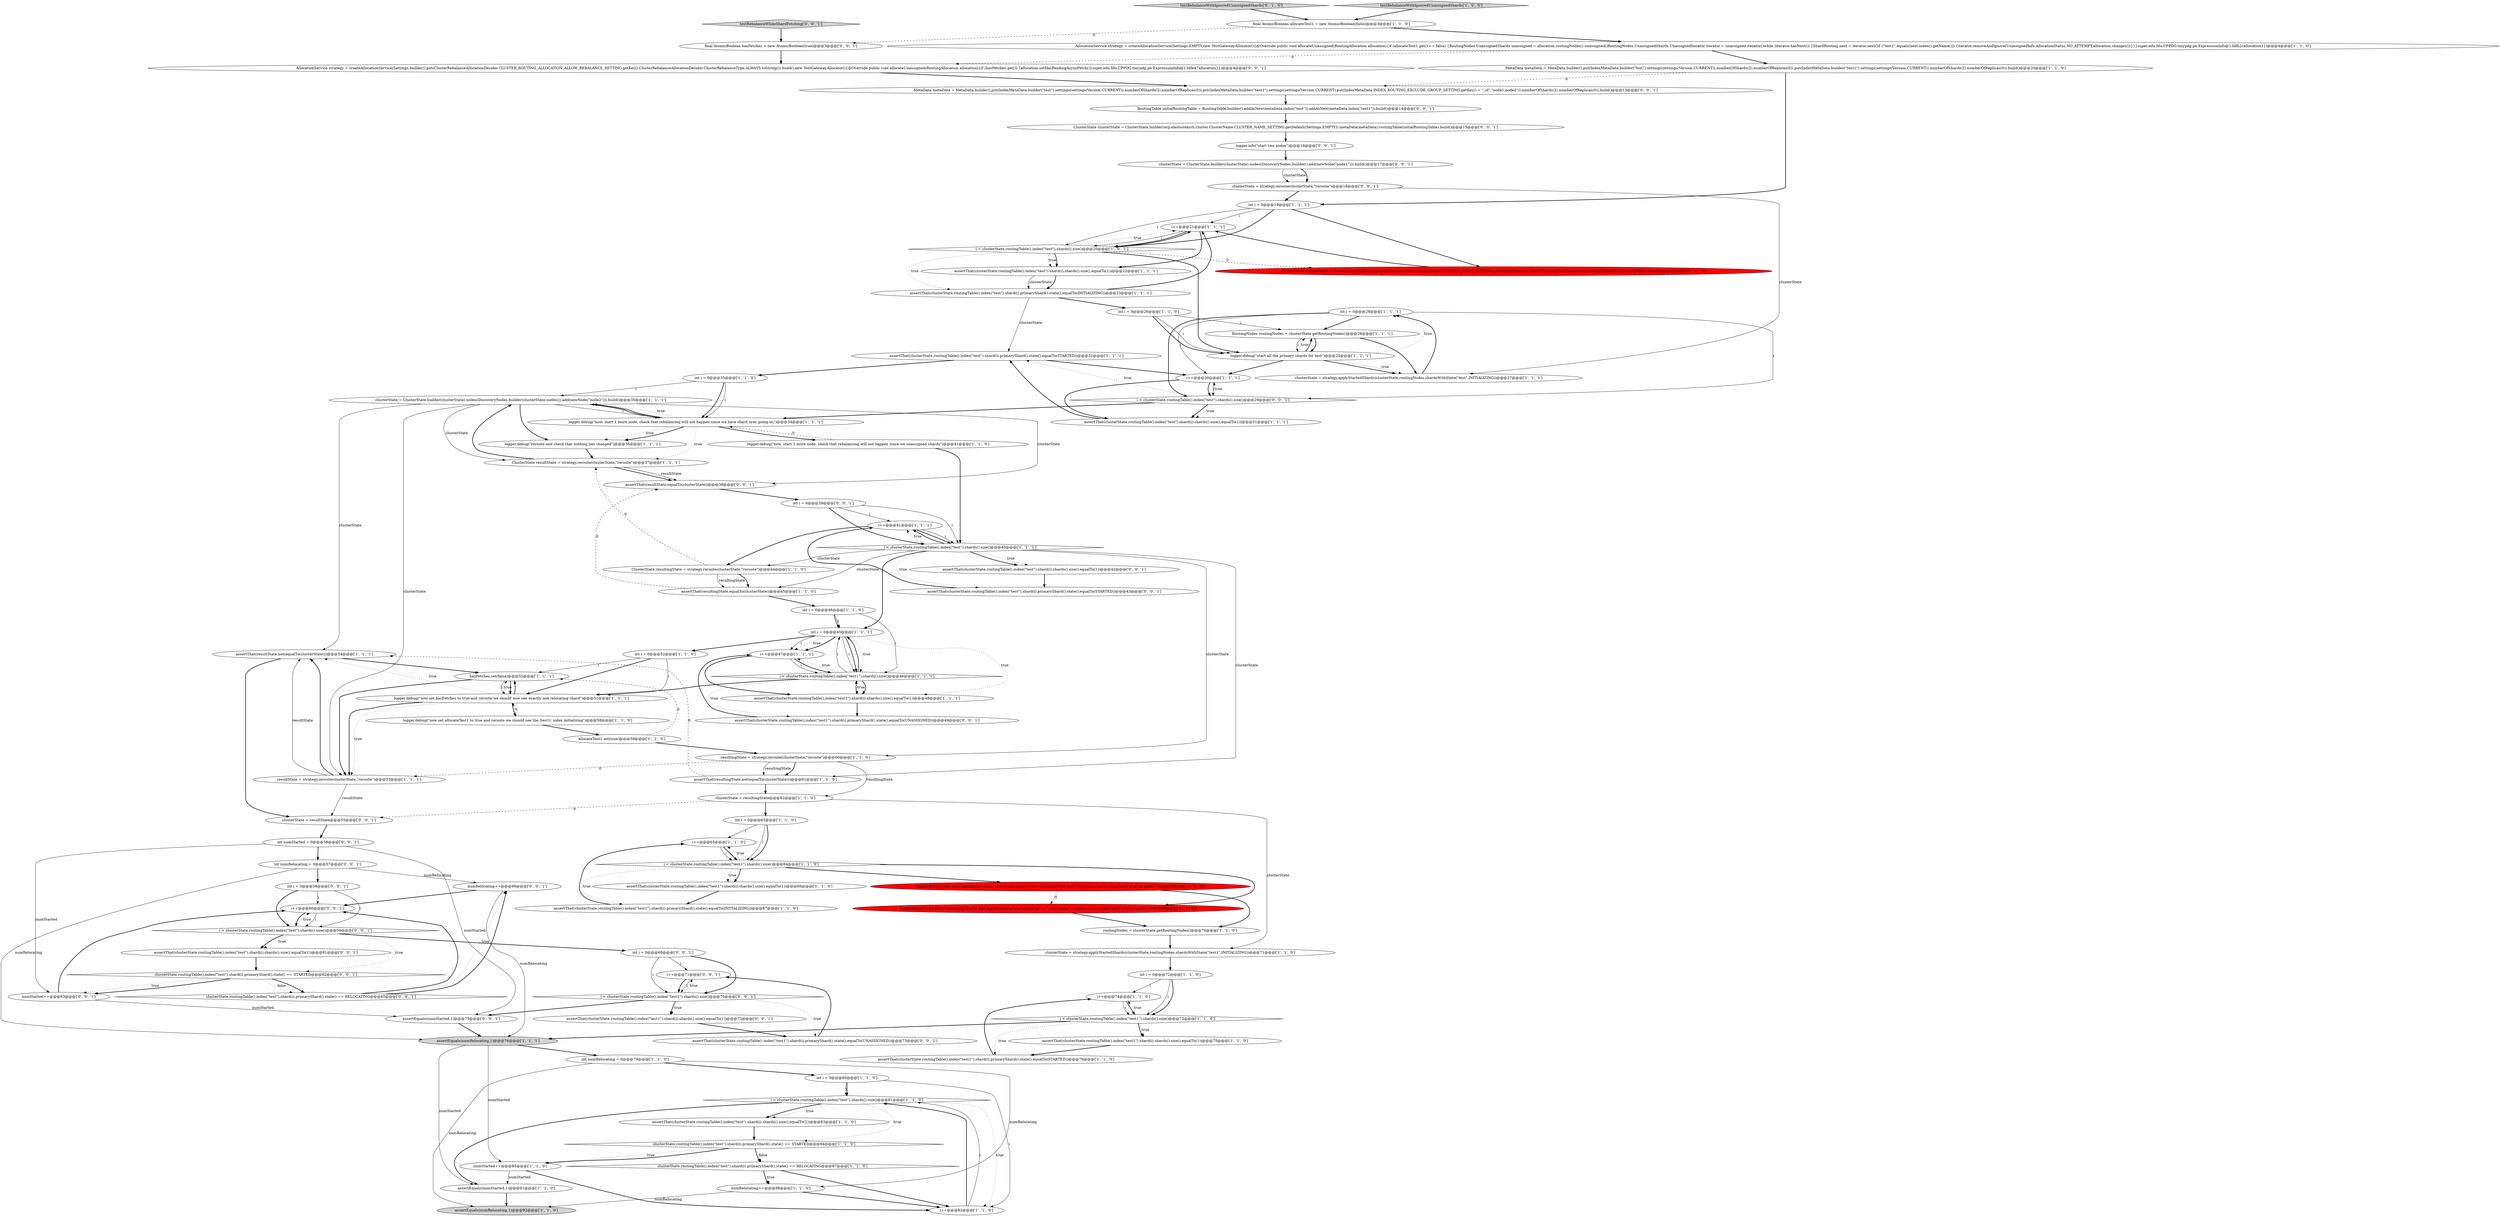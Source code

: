 digraph {
92 [style = filled, label = "i++@@@71@@@['0', '0', '1']", fillcolor = white, shape = ellipse image = "AAA0AAABBB3BBB"];
86 [style = filled, label = "assertThat(clusterState.routingTable().index(\"test1\").shard(i).primaryShard().state(),equalTo(UNASSIGNED))@@@49@@@['0', '0', '1']", fillcolor = white, shape = ellipse image = "AAA0AAABBB3BBB"];
7 [style = filled, label = "i++@@@74@@@['1', '1', '0']", fillcolor = white, shape = ellipse image = "AAA0AAABBB1BBB"];
46 [style = filled, label = "i++@@@41@@@['1', '1', '1']", fillcolor = white, shape = ellipse image = "AAA0AAABBB1BBB"];
12 [style = filled, label = "assertThat(clusterState.routingTable().index(\"test1\").shard(i).shards().size(),equalTo(1))@@@66@@@['1', '1', '0']", fillcolor = white, shape = ellipse image = "AAA0AAABBB1BBB"];
93 [style = filled, label = "testRebalanceWhileShardFetching['0', '0', '1']", fillcolor = lightgray, shape = diamond image = "AAA0AAABBB3BBB"];
99 [style = filled, label = "ClusterState clusterState = ClusterState.builder(org.elasticsearch.cluster.ClusterName.CLUSTER_NAME_SETTING.getDefault(Settings.EMPTY)).metaData(metaData).routingTable(initialRoutingTable).build()@@@15@@@['0', '0', '1']", fillcolor = white, shape = ellipse image = "AAA0AAABBB3BBB"];
13 [style = filled, label = "logger.debug(\"reroute and check that nothing has changed\")@@@36@@@['1', '1', '1']", fillcolor = white, shape = ellipse image = "AAA0AAABBB1BBB"];
91 [style = filled, label = "clusterState.routingTable().index(\"test\").shard(i).primaryShard().state() == STARTED@@@62@@@['0', '0', '1']", fillcolor = white, shape = diamond image = "AAA0AAABBB3BBB"];
28 [style = filled, label = "assertThat(clusterState.routingTable().index(\"test1\").shard(i).shards().size(),equalTo(1))@@@75@@@['1', '1', '0']", fillcolor = white, shape = ellipse image = "AAA0AAABBB1BBB"];
27 [style = filled, label = "int i = 0@@@45@@@['1', '1', '1']", fillcolor = white, shape = ellipse image = "AAA0AAABBB1BBB"];
52 [style = filled, label = "assertThat(resultState,not(equalTo(clusterState)))@@@54@@@['1', '1', '1']", fillcolor = white, shape = ellipse image = "AAA0AAABBB1BBB"];
74 [style = filled, label = "final AtomicBoolean hasFetches = new AtomicBoolean(true)@@@3@@@['0', '0', '1']", fillcolor = white, shape = ellipse image = "AAA0AAABBB3BBB"];
23 [style = filled, label = "i++@@@21@@@['1', '1', '1']", fillcolor = white, shape = ellipse image = "AAA0AAABBB1BBB"];
76 [style = filled, label = "numRelocating++@@@66@@@['0', '0', '1']", fillcolor = white, shape = ellipse image = "AAA0AAABBB3BBB"];
56 [style = filled, label = "resultState = strategy.reroute(clusterState,\"reroute\")@@@53@@@['1', '1', '1']", fillcolor = white, shape = ellipse image = "AAA0AAABBB1BBB"];
63 [style = filled, label = "assertThat(resultingState,not(equalTo(clusterState)))@@@61@@@['1', '1', '0']", fillcolor = white, shape = ellipse image = "AAA0AAABBB1BBB"];
64 [style = filled, label = "clusterState = resultingState@@@62@@@['1', '1', '0']", fillcolor = white, shape = ellipse image = "AAA0AAABBB1BBB"];
73 [style = filled, label = "assertThat(clusterState.routingTable().index(\"test1\").shard(i).shards().size(),equalTo(1))@@@72@@@['0', '0', '1']", fillcolor = white, shape = ellipse image = "AAA0AAABBB3BBB"];
60 [style = filled, label = "RoutingNodes routingNodes = clusterState.getRoutingNodes()@@@26@@@['1', '1', '1']", fillcolor = white, shape = ellipse image = "AAA0AAABBB1BBB"];
1 [style = filled, label = "int i = 0@@@52@@@['1', '1', '0']", fillcolor = white, shape = ellipse image = "AAA0AAABBB1BBB"];
62 [style = filled, label = "clusterState = strategy.applyStartedShards(clusterState,routingNodes.shardsWithState(\"test1\",INITIALIZING))@@@71@@@['1', '1', '0']", fillcolor = white, shape = ellipse image = "AAA0AAABBB1BBB"];
19 [style = filled, label = "assertThat(clusterState.routingTable().index(\"test\").shard(i).primaryShard().state(),equalTo(INITIALIZING))@@@23@@@['1', '1', '1']", fillcolor = white, shape = ellipse image = "AAA0AAABBB1BBB"];
101 [style = filled, label = "logger.info(\"start two nodes\")@@@16@@@['0', '0', '1']", fillcolor = white, shape = ellipse image = "AAA0AAABBB3BBB"];
51 [style = filled, label = "int numRelocating = 0@@@79@@@['1', '1', '0']", fillcolor = white, shape = ellipse image = "AAA0AAABBB1BBB"];
70 [style = filled, label = "i++@@@60@@@['0', '0', '1']", fillcolor = white, shape = ellipse image = "AAA0AAABBB3BBB"];
81 [style = filled, label = "int numRelocating = 0@@@57@@@['0', '0', '1']", fillcolor = white, shape = ellipse image = "AAA0AAABBB3BBB"];
98 [style = filled, label = "assertThat(resultState,equalTo(clusterState))@@@38@@@['0', '0', '1']", fillcolor = white, shape = ellipse image = "AAA0AAABBB3BBB"];
30 [style = filled, label = "clusterState = ClusterState.builder(clusterState).nodes(DiscoveryNodes.builder(clusterState.nodes()).add(newNode(\"node2\"))).build()@@@35@@@['1', '1', '1']", fillcolor = white, shape = ellipse image = "AAA0AAABBB1BBB"];
10 [style = filled, label = "final AtomicBoolean allocateTest1 = new AtomicBoolean(false)@@@3@@@['1', '1', '0']", fillcolor = white, shape = ellipse image = "AAA0AAABBB1BBB"];
53 [style = filled, label = "hasFetches.set(false)@@@52@@@['1', '1', '1']", fillcolor = white, shape = ellipse image = "AAA0AAABBB1BBB"];
36 [style = filled, label = "AllocationService strategy = createAllocationService(Settings.EMPTY,new TestGatewayAllocator(){@Override public void allocateUnassigned(RoutingAllocation allocation){if (allocateTest1.get() == false) {RoutingNodes.UnassignedShards unassigned = allocation.routingNodes().unassigned()RoutingNodes.UnassignedShards.UnassignedIterator iterator = unassigned.iterator()while (iterator.hasNext()) {ShardRouting next = iterator.next()if (\"test1\".equals(next.index().getName())) {iterator.removeAndIgnore(UnassignedInfo.AllocationStatus.NO_ATTEMPT,allocation.changes())}}}super.edu.fdu.CPPDG.tinypdg.pe.ExpressionInfo@13dfb2callocation}})@@@4@@@['1', '1', '0']", fillcolor = white, shape = ellipse image = "AAA0AAABBB1BBB"];
58 [style = filled, label = "assertThat(resultingState,equalTo(clusterState))@@@45@@@['1', '1', '0']", fillcolor = white, shape = ellipse image = "AAA0AAABBB1BBB"];
6 [style = filled, label = "logger.debug(\"start all the primary shards for test\")@@@25@@@['1', '1', '1']", fillcolor = white, shape = ellipse image = "AAA0AAABBB1BBB"];
97 [style = filled, label = "i < clusterState.routingTable().index(\"test1\").shards().size()@@@70@@@['0', '0', '1']", fillcolor = white, shape = diamond image = "AAA0AAABBB3BBB"];
88 [style = filled, label = "AllocationService strategy = createAllocationService(Settings.builder().put(ClusterRebalanceAllocationDecider.CLUSTER_ROUTING_ALLOCATION_ALLOW_REBALANCE_SETTING.getKey(),ClusterRebalanceAllocationDecider.ClusterRebalanceType.ALWAYS.toString()).build(),new TestGatewayAllocator(){@Override public void allocateUnassigned(RoutingAllocation allocation){if (hasFetches.get()) {allocation.setHasPendingAsyncFetch()}super.edu.fdu.CPPDG.tinypdg.pe.ExpressionInfo@13dfe47allocation}})@@@4@@@['0', '0', '1']", fillcolor = white, shape = ellipse image = "AAA0AAABBB3BBB"];
2 [style = filled, label = "assertThat(clusterState.routingTable().index(\"test1\").shard(i).primaryShard().state(),equalTo(STARTED))@@@76@@@['1', '1', '0']", fillcolor = white, shape = ellipse image = "AAA0AAABBB1BBB"];
71 [style = filled, label = "numStarted++@@@63@@@['0', '0', '1']", fillcolor = white, shape = ellipse image = "AAA0AAABBB3BBB"];
40 [style = filled, label = "logger.debug(\"now set hasFetches to true and reroute we should now see exactly one relocating shard\")@@@51@@@['1', '1', '1']", fillcolor = white, shape = ellipse image = "AAA0AAABBB1BBB"];
5 [style = filled, label = "int i = 0@@@72@@@['1', '1', '0']", fillcolor = white, shape = ellipse image = "AAA0AAABBB1BBB"];
37 [style = filled, label = "assertThat(clusterState.routingTable().index(\"test\").shard(i).shards().size(),equalTo(1))@@@83@@@['1', '1', '0']", fillcolor = white, shape = ellipse image = "AAA0AAABBB1BBB"];
22 [style = filled, label = "int i = 0@@@26@@@['1', '1', '0']", fillcolor = white, shape = ellipse image = "AAA0AAABBB1BBB"];
17 [style = filled, label = "assertEquals(numRelocating,1)@@@92@@@['1', '1', '0']", fillcolor = lightgray, shape = ellipse image = "AAA0AAABBB1BBB"];
67 [style = filled, label = "testRebalanceWithIgnoredUnassignedShards['0', '1', '0']", fillcolor = lightgray, shape = diamond image = "AAA0AAABBB2BBB"];
87 [style = filled, label = "clusterState = resultState@@@55@@@['0', '0', '1']", fillcolor = white, shape = ellipse image = "AAA0AAABBB3BBB"];
68 [style = filled, label = "logger.debug(\"now start initializing shards and expect exactly one rebalance\" + \" from node1 to node 2 since index (test( is all on node1\")@@@69@@@['0', '1', '0']", fillcolor = red, shape = ellipse image = "AAA1AAABBB2BBB"];
24 [style = filled, label = "MetaData metaData = MetaData.builder().put(IndexMetaData.builder(\"test\").settings(settings(Version.CURRENT)).numberOfShards(2).numberOfReplicas(0)).put(IndexMetaData.builder(\"test1\").settings(settings(Version.CURRENT)).numberOfShards(2).numberOfReplicas(0)).build()@@@20@@@['1', '1', '0']", fillcolor = white, shape = ellipse image = "AAA0AAABBB1BBB"];
84 [style = filled, label = "assertThat(clusterState.routingTable().index(\"test\").shard(i).shards().size(),equalTo(1))@@@42@@@['0', '0', '1']", fillcolor = white, shape = ellipse image = "AAA0AAABBB3BBB"];
39 [style = filled, label = "i++@@@47@@@['1', '1', '1']", fillcolor = white, shape = ellipse image = "AAA0AAABBB1BBB"];
82 [style = filled, label = "assertThat(clusterState.routingTable().index(\"test1\").shard(i).primaryShard().state(),equalTo(UNASSIGNED))@@@73@@@['0', '0', '1']", fillcolor = white, shape = ellipse image = "AAA0AAABBB3BBB"];
89 [style = filled, label = "int numStarted = 0@@@56@@@['0', '0', '1']", fillcolor = white, shape = ellipse image = "AAA0AAABBB3BBB"];
26 [style = filled, label = "int i = 0@@@63@@@['1', '1', '0']", fillcolor = white, shape = ellipse image = "AAA0AAABBB1BBB"];
59 [style = filled, label = "numStarted++@@@85@@@['1', '1', '0']", fillcolor = white, shape = ellipse image = "AAA0AAABBB1BBB"];
8 [style = filled, label = "i < clusterState.routingTable().index(\"test\").shards().size()@@@81@@@['1', '1', '0']", fillcolor = white, shape = diamond image = "AAA0AAABBB1BBB"];
100 [style = filled, label = "assertThat(clusterState.routingTable().index(\"test\").shard(i).primaryShard().state(),equalTo(STARTED))@@@43@@@['0', '0', '1']", fillcolor = white, shape = ellipse image = "AAA0AAABBB3BBB"];
75 [style = filled, label = "int i = 0@@@58@@@['0', '0', '1']", fillcolor = white, shape = ellipse image = "AAA0AAABBB3BBB"];
57 [style = filled, label = "i++@@@65@@@['1', '1', '0']", fillcolor = white, shape = ellipse image = "AAA0AAABBB1BBB"];
15 [style = filled, label = "ClusterState resultingState = strategy.reroute(clusterState,\"reroute\")@@@44@@@['1', '1', '0']", fillcolor = white, shape = ellipse image = "AAA0AAABBB1BBB"];
80 [style = filled, label = "clusterState = ClusterState.builder(clusterState).nodes(DiscoveryNodes.builder().add(newNode(\"node1\"))).build()@@@17@@@['0', '0', '1']", fillcolor = white, shape = ellipse image = "AAA0AAABBB3BBB"];
96 [style = filled, label = "assertThat(clusterState.routingTable().index(\"test\").shard(i).shards().size(),equalTo(1))@@@61@@@['0', '0', '1']", fillcolor = white, shape = ellipse image = "AAA0AAABBB3BBB"];
79 [style = filled, label = "i < clusterState.routingTable().index(\"test\").shards().size()@@@59@@@['0', '0', '1']", fillcolor = white, shape = diamond image = "AAA0AAABBB3BBB"];
0 [style = filled, label = "i < clusterState.routingTable().index(\"test1\").shards().size()@@@46@@@['1', '1', '1']", fillcolor = white, shape = diamond image = "AAA0AAABBB1BBB"];
50 [style = filled, label = "int i = 0@@@80@@@['1', '1', '0']", fillcolor = white, shape = ellipse image = "AAA0AAABBB1BBB"];
38 [style = filled, label = "assertThat(clusterState.routingTable().index(\"test1\").shard(i).shards().size(),equalTo(1))@@@48@@@['1', '1', '1']", fillcolor = white, shape = ellipse image = "AAA0AAABBB1BBB"];
48 [style = filled, label = "int i = 0@@@35@@@['1', '1', '0']", fillcolor = white, shape = ellipse image = "AAA0AAABBB1BBB"];
94 [style = filled, label = "clusterState = strategy.reroute(clusterState,\"reroute\")@@@18@@@['0', '0', '1']", fillcolor = white, shape = ellipse image = "AAA0AAABBB3BBB"];
49 [style = filled, label = "allocateTest1.set(true)@@@59@@@['1', '1', '0']", fillcolor = white, shape = ellipse image = "AAA0AAABBB1BBB"];
42 [style = filled, label = "assertThat(clusterState.routingTable().index(\"test\").shard(i).primaryShard().state(),equalTo(STARTED))@@@32@@@['1', '1', '1']", fillcolor = white, shape = ellipse image = "AAA0AAABBB1BBB"];
25 [style = filled, label = "assertThat(clusterState.routingTable().index(\"test\").shard(i).shards().size(),equalTo(1))@@@31@@@['1', '1', '1']", fillcolor = white, shape = ellipse image = "AAA0AAABBB1BBB"];
20 [style = filled, label = "ClusterState resultState = strategy.reroute(clusterState,\"reroute\")@@@37@@@['1', '1', '1']", fillcolor = white, shape = ellipse image = "AAA0AAABBB1BBB"];
29 [style = filled, label = "logger.debug(\"now set allocateTest1 to true and reroute we should see the (test1( index initializing\")@@@58@@@['1', '1', '0']", fillcolor = white, shape = ellipse image = "AAA0AAABBB1BBB"];
44 [style = filled, label = "i++@@@30@@@['1', '1', '1']", fillcolor = white, shape = ellipse image = "AAA0AAABBB1BBB"];
54 [style = filled, label = "i++@@@82@@@['1', '1', '0']", fillcolor = white, shape = ellipse image = "AAA0AAABBB1BBB"];
45 [style = filled, label = "numRelocating++@@@88@@@['1', '1', '0']", fillcolor = white, shape = ellipse image = "AAA0AAABBB1BBB"];
43 [style = filled, label = "testRebalanceWithIgnoredUnassignedShards['1', '0', '0']", fillcolor = lightgray, shape = diamond image = "AAA0AAABBB1BBB"];
90 [style = filled, label = "int i = 0@@@39@@@['0', '0', '1']", fillcolor = white, shape = ellipse image = "AAA0AAABBB3BBB"];
65 [style = filled, label = "assertEquals(numRelocating,1)@@@76@@@['1', '1', '1']", fillcolor = lightgray, shape = ellipse image = "AAA0AAABBB1BBB"];
61 [style = filled, label = "assertThat(clusterState.routingTable().index(\"test1\").shard(i).primaryShard().state(),equalTo(INITIALIZING))@@@67@@@['1', '1', '0']", fillcolor = white, shape = ellipse image = "AAA0AAABBB1BBB"];
66 [style = filled, label = "resultingState = strategy.reroute(clusterState,\"reroute\")@@@60@@@['1', '1', '0']", fillcolor = white, shape = ellipse image = "AAA0AAABBB1BBB"];
95 [style = filled, label = "assertEquals(numStarted,1)@@@75@@@['0', '0', '1']", fillcolor = white, shape = ellipse image = "AAA0AAABBB3BBB"];
34 [style = filled, label = "assertEquals(numStarted,1)@@@91@@@['1', '1', '0']", fillcolor = white, shape = ellipse image = "AAA0AAABBB1BBB"];
16 [style = filled, label = "logger.debug(\"now, start 1 more node, check that rebalancing will not happen since we have shard sync going on\")@@@34@@@['1', '1', '1']", fillcolor = white, shape = ellipse image = "AAA0AAABBB1BBB"];
14 [style = filled, label = "clusterState.routingTable().index(\"test\").shard(i).primaryShard().state() == RELOCATING@@@87@@@['1', '1', '0']", fillcolor = white, shape = diamond image = "AAA0AAABBB1BBB"];
18 [style = filled, label = "logger.debug(\"now start initializing shards and expect exactly one rebalance from node1 to node 2 since index (test( is all on node1\")@@@69@@@['1', '0', '0']", fillcolor = red, shape = ellipse image = "AAA1AAABBB1BBB"];
72 [style = filled, label = "RoutingTable initialRoutingTable = RoutingTable.builder().addAsNew(metaData.index(\"test\")).addAsNew(metaData.index(\"test1\")).build()@@@14@@@['0', '0', '1']", fillcolor = white, shape = ellipse image = "AAA0AAABBB3BBB"];
47 [style = filled, label = "clusterState.routingTable().index(\"test\").shard(i).primaryShard().state() == STARTED@@@84@@@['1', '1', '0']", fillcolor = white, shape = diamond image = "AAA0AAABBB1BBB"];
33 [style = filled, label = "i < clusterState.routingTable().index(\"test1\").shards().size()@@@73@@@['1', '1', '0']", fillcolor = white, shape = diamond image = "AAA0AAABBB1BBB"];
35 [style = filled, label = "clusterState = strategy.applyStartedShards(clusterState,routingNodes.shardsWithState(\"test\",INITIALIZING))@@@27@@@['1', '1', '1']", fillcolor = white, shape = ellipse image = "AAA0AAABBB1BBB"];
4 [style = filled, label = "i < clusterState.routingTable().index(\"test\").shards().size()@@@20@@@['1', '0', '1']", fillcolor = white, shape = diamond image = "AAA0AAABBB1BBB"];
21 [style = filled, label = "routingNodes = clusterState.getRoutingNodes()@@@70@@@['1', '1', '0']", fillcolor = white, shape = ellipse image = "AAA0AAABBB1BBB"];
55 [style = filled, label = "assertThat(clusterState.routingTable().index(\"test\").shard(i).shards().size(),equalTo(1))@@@22@@@['1', '1', '1']", fillcolor = white, shape = ellipse image = "AAA0AAABBB1BBB"];
11 [style = filled, label = "logger.debug(\"now, start 1 more node, check that rebalancing will not happen since we unassigned shards\")@@@41@@@['1', '1', '0']", fillcolor = white, shape = ellipse image = "AAA0AAABBB1BBB"];
41 [style = filled, label = "i < clusterState.routingTable().index(\"test\").shards().size()@@@40@@@['1', '1', '1']", fillcolor = white, shape = diamond image = "AAA0AAABBB1BBB"];
78 [style = filled, label = "MetaData metaData = MetaData.builder().put(IndexMetaData.builder(\"test\").settings(settings(Version.CURRENT)).numberOfShards(2).numberOfReplicas(0)).put(IndexMetaData.builder(\"test1\").settings(settings(Version.CURRENT).put(IndexMetaData.INDEX_ROUTING_EXCLUDE_GROUP_SETTING.getKey() + \"_id\",\"node1,node2\")).numberOfShards(2).numberOfReplicas(0)).build()@@@13@@@['0', '0', '1']", fillcolor = white, shape = ellipse image = "AAA0AAABBB3BBB"];
85 [style = filled, label = "int i = 0@@@69@@@['0', '0', '1']", fillcolor = white, shape = ellipse image = "AAA0AAABBB3BBB"];
69 [style = filled, label = "ClusterState clusterState = ClusterState.builder(org.elasticsearch.cluster.ClusterName.CLUSTER_NAME_SETTING.getDefault(Settings.EMPTY)).metaData(metaData).routingTable(initialRoutingTable).build()@@@22@@@['0', '1', '0']", fillcolor = red, shape = ellipse image = "AAA1AAABBB2BBB"];
32 [style = filled, label = "int i = 0@@@28@@@['1', '1', '1']", fillcolor = white, shape = ellipse image = "AAA0AAABBB1BBB"];
83 [style = filled, label = "clusterState.routingTable().index(\"test\").shard(i).primaryShard().state() == RELOCATING@@@65@@@['0', '0', '1']", fillcolor = white, shape = diamond image = "AAA0AAABBB3BBB"];
31 [style = filled, label = "int i = 0@@@46@@@['1', '1', '0']", fillcolor = white, shape = ellipse image = "AAA0AAABBB1BBB"];
77 [style = filled, label = "i < clusterState.routingTable().index(\"test\").shards().size()@@@29@@@['0', '0', '1']", fillcolor = white, shape = diamond image = "AAA0AAABBB3BBB"];
9 [style = filled, label = "int i = 0@@@19@@@['1', '1', '1']", fillcolor = white, shape = ellipse image = "AAA0AAABBB1BBB"];
3 [style = filled, label = "i < clusterState.routingTable().index(\"test1\").shards().size()@@@64@@@['1', '1', '0']", fillcolor = white, shape = diamond image = "AAA0AAABBB1BBB"];
5->33 [style = solid, label="i"];
30->20 [style = solid, label="clusterState"];
73->82 [style = bold, label=""];
71->70 [style = bold, label=""];
91->71 [style = bold, label=""];
3->68 [style = bold, label=""];
56->52 [style = bold, label=""];
65->34 [style = solid, label="numStarted"];
6->35 [style = bold, label=""];
77->25 [style = bold, label=""];
30->13 [style = bold, label=""];
32->44 [style = solid, label="i"];
75->79 [style = solid, label="i"];
16->13 [style = dotted, label="true"];
72->99 [style = bold, label=""];
75->70 [style = solid, label="i"];
9->23 [style = solid, label="i"];
11->16 [style = dashed, label="0"];
46->15 [style = bold, label=""];
14->45 [style = dotted, label="true"];
100->46 [style = bold, label=""];
65->59 [style = solid, label="numStarted"];
19->42 [style = solid, label="clusterState"];
33->28 [style = dotted, label="true"];
70->79 [style = solid, label="i"];
10->74 [style = dashed, label="0"];
27->39 [style = solid, label="i"];
6->60 [style = dotted, label="true"];
16->20 [style = dotted, label="true"];
31->27 [style = solid, label="i"];
61->57 [style = bold, label=""];
6->32 [style = dotted, label="true"];
42->48 [style = bold, label=""];
95->65 [style = bold, label=""];
31->0 [style = solid, label="i"];
50->8 [style = solid, label="i"];
91->71 [style = dotted, label="true"];
98->90 [style = bold, label=""];
8->37 [style = dotted, label="true"];
68->21 [style = bold, label=""];
66->64 [style = solid, label="resultingState"];
15->58 [style = solid, label="resultingState"];
3->18 [style = bold, label=""];
65->51 [style = bold, label=""];
58->98 [style = dashed, label="0"];
41->100 [style = dotted, label="true"];
83->76 [style = dotted, label="true"];
26->3 [style = solid, label="i"];
30->56 [style = solid, label="clusterState"];
42->44 [style = bold, label=""];
36->24 [style = bold, label=""];
51->50 [style = bold, label=""];
9->69 [style = bold, label=""];
4->55 [style = dotted, label="true"];
70->79 [style = bold, label=""];
34->17 [style = bold, label=""];
33->2 [style = dotted, label="true"];
60->6 [style = bold, label=""];
39->38 [style = bold, label=""];
0->40 [style = bold, label=""];
92->97 [style = bold, label=""];
9->4 [style = solid, label="i"];
40->56 [style = dotted, label="true"];
79->96 [style = dotted, label="true"];
1->40 [style = solid, label="i"];
59->54 [style = bold, label=""];
82->92 [style = bold, label=""];
66->63 [style = bold, label=""];
0->38 [style = dotted, label="true"];
20->98 [style = bold, label=""];
8->34 [style = bold, label=""];
27->0 [style = bold, label=""];
5->33 [style = bold, label=""];
30->98 [style = solid, label="clusterState"];
41->46 [style = dotted, label="true"];
49->53 [style = dashed, label="0"];
62->5 [style = bold, label=""];
33->28 [style = bold, label=""];
4->23 [style = dotted, label="true"];
26->57 [style = solid, label="i"];
7->33 [style = solid, label="i"];
0->27 [style = solid, label="i"];
57->3 [style = solid, label="i"];
41->63 [style = solid, label="clusterState"];
23->4 [style = solid, label="i"];
47->59 [style = dotted, label="true"];
50->54 [style = solid, label="i"];
39->0 [style = solid, label="i"];
77->44 [style = dotted, label="true"];
66->56 [style = dashed, label="0"];
20->98 [style = solid, label="resultState"];
46->41 [style = bold, label=""];
56->52 [style = solid, label="resultState"];
0->38 [style = bold, label=""];
40->52 [style = dotted, label="true"];
24->78 [style = dashed, label="0"];
44->77 [style = bold, label=""];
77->25 [style = dotted, label="true"];
97->92 [style = dotted, label="true"];
7->33 [style = bold, label=""];
44->77 [style = solid, label="i"];
30->52 [style = solid, label="clusterState"];
0->39 [style = dotted, label="true"];
41->66 [style = solid, label="clusterState"];
90->41 [style = solid, label="i"];
89->81 [style = bold, label=""];
31->27 [style = bold, label=""];
32->77 [style = bold, label=""];
89->95 [style = solid, label="numStarted"];
94->9 [style = bold, label=""];
48->16 [style = bold, label=""];
38->86 [style = bold, label=""];
38->0 [style = bold, label=""];
69->23 [style = bold, label=""];
8->54 [style = dotted, label="true"];
43->10 [style = bold, label=""];
41->46 [style = bold, label=""];
53->56 [style = bold, label=""];
75->79 [style = bold, label=""];
33->65 [style = bold, label=""];
60->6 [style = solid, label="i"];
80->94 [style = solid, label="clusterState"];
19->22 [style = bold, label=""];
55->19 [style = bold, label=""];
4->23 [style = bold, label=""];
45->17 [style = solid, label="numRelocating"];
40->29 [style = bold, label=""];
67->10 [style = bold, label=""];
22->6 [style = bold, label=""];
37->47 [style = bold, label=""];
41->84 [style = dotted, label="true"];
16->13 [style = bold, label=""];
41->15 [style = solid, label="clusterState"];
51->45 [style = solid, label="numRelocating"];
15->20 [style = dashed, label="0"];
41->27 [style = bold, label=""];
40->53 [style = bold, label=""];
27->0 [style = solid, label="i"];
27->39 [style = dotted, label="true"];
91->83 [style = bold, label=""];
40->56 [style = bold, label=""];
15->58 [style = bold, label=""];
32->77 [style = solid, label="i"];
79->91 [style = dotted, label="true"];
26->3 [style = bold, label=""];
22->6 [style = solid, label="i"];
4->69 [style = dashed, label="0"];
85->97 [style = bold, label=""];
30->16 [style = solid, label="i"];
35->32 [style = bold, label=""];
53->40 [style = bold, label=""];
21->62 [style = bold, label=""];
48->16 [style = solid, label="i"];
5->7 [style = solid, label="i"];
101->80 [style = bold, label=""];
27->38 [style = dotted, label="true"];
97->82 [style = dotted, label="true"];
29->49 [style = bold, label=""];
3->12 [style = bold, label=""];
83->70 [style = bold, label=""];
6->44 [style = bold, label=""];
47->59 [style = bold, label=""];
3->57 [style = dotted, label="true"];
64->62 [style = solid, label="clusterState"];
76->65 [style = solid, label="numRelocating"];
77->42 [style = dotted, label="true"];
74->88 [style = bold, label=""];
11->41 [style = bold, label=""];
97->95 [style = bold, label=""];
54->8 [style = bold, label=""];
96->91 [style = bold, label=""];
27->39 [style = bold, label=""];
78->72 [style = bold, label=""];
79->70 [style = dotted, label="true"];
32->60 [style = bold, label=""];
93->74 [style = bold, label=""];
99->101 [style = bold, label=""];
55->19 [style = solid, label="clusterState"];
92->97 [style = solid, label="i"];
89->71 [style = solid, label="numStarted"];
3->61 [style = dotted, label="true"];
46->41 [style = solid, label="i"];
81->75 [style = bold, label=""];
16->30 [style = bold, label=""];
84->100 [style = bold, label=""];
54->8 [style = solid, label="i"];
81->76 [style = solid, label="numRelocating"];
77->16 [style = bold, label=""];
76->70 [style = bold, label=""];
81->65 [style = solid, label="numRelocating"];
25->42 [style = bold, label=""];
85->97 [style = solid, label="i"];
83->76 [style = bold, label=""];
44->25 [style = bold, label=""];
29->40 [style = dashed, label="0"];
8->37 [style = bold, label=""];
48->30 [style = solid, label="i"];
18->21 [style = bold, label=""];
41->58 [style = solid, label="clusterState"];
59->34 [style = solid, label="numStarted"];
24->9 [style = bold, label=""];
88->78 [style = bold, label=""];
33->7 [style = dotted, label="true"];
47->14 [style = dotted, label="false"];
4->19 [style = dotted, label="true"];
36->88 [style = dashed, label="0"];
97->73 [style = bold, label=""];
40->53 [style = dotted, label="true"];
27->1 [style = bold, label=""];
16->11 [style = bold, label=""];
63->52 [style = dashed, label="0"];
52->53 [style = bold, label=""];
91->83 [style = dotted, label="false"];
1->40 [style = bold, label=""];
4->6 [style = bold, label=""];
0->27 [style = bold, label=""];
63->64 [style = bold, label=""];
79->96 [style = bold, label=""];
56->87 [style = solid, label="resultState"];
16->30 [style = dotted, label="true"];
9->4 [style = bold, label=""];
1->53 [style = solid, label="i"];
23->4 [style = bold, label=""];
22->60 [style = solid, label="i"];
0->86 [style = dotted, label="true"];
18->68 [style = dashed, label="0"];
58->31 [style = bold, label=""];
52->87 [style = bold, label=""];
14->45 [style = bold, label=""];
51->17 [style = solid, label="numRelocating"];
90->46 [style = solid, label="i"];
79->85 [style = bold, label=""];
10->36 [style = bold, label=""];
64->87 [style = dashed, label="0"];
45->54 [style = bold, label=""];
12->61 [style = bold, label=""];
14->54 [style = bold, label=""];
64->26 [style = bold, label=""];
49->66 [style = bold, label=""];
28->2 [style = bold, label=""];
60->35 [style = bold, label=""];
8->47 [style = dotted, label="true"];
6->60 [style = bold, label=""];
53->40 [style = solid, label="i"];
39->0 [style = bold, label=""];
94->35 [style = solid, label="clusterState"];
80->94 [style = bold, label=""];
27->0 [style = dotted, label="true"];
3->12 [style = dotted, label="true"];
19->23 [style = bold, label=""];
50->8 [style = bold, label=""];
85->92 [style = solid, label="i"];
6->35 [style = dotted, label="true"];
87->89 [style = bold, label=""];
4->55 [style = bold, label=""];
66->63 [style = solid, label="resultingState"];
57->3 [style = bold, label=""];
2->7 [style = bold, label=""];
90->41 [style = bold, label=""];
20->30 [style = bold, label=""];
30->16 [style = bold, label=""];
86->39 [style = bold, label=""];
41->84 [style = bold, label=""];
47->14 [style = bold, label=""];
97->73 [style = dotted, label="true"];
71->95 [style = solid, label="numStarted"];
23->55 [style = bold, label=""];
13->20 [style = bold, label=""];
}
